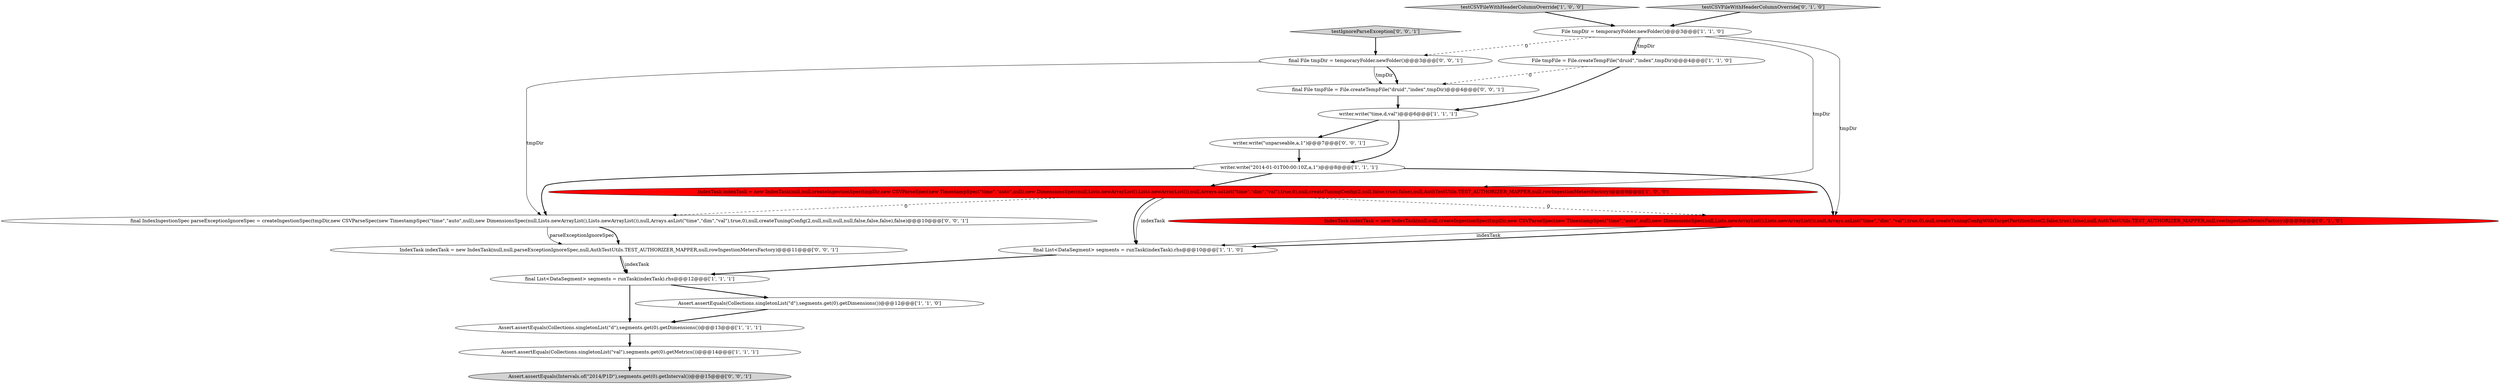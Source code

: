 digraph {
11 [style = filled, label = "IndexTask indexTask = new IndexTask(null,null,createIngestionSpec(tmpDir,new CSVParseSpec(new TimestampSpec(\"time\",\"auto\",null),new DimensionsSpec(null,Lists.newArrayList(),Lists.newArrayList()),null,Arrays.asList(\"time\",\"dim\",\"val\"),true,0),null,createTuningConfigWithTargetPartitionSize(2,false,true),false),null,AuthTestUtils.TEST_AUTHORIZER_MAPPER,null,rowIngestionMetersFactory)@@@9@@@['0', '1', '0']", fillcolor = red, shape = ellipse image = "AAA1AAABBB2BBB"];
18 [style = filled, label = "writer.write(\"unparseable,a,1\")@@@7@@@['0', '0', '1']", fillcolor = white, shape = ellipse image = "AAA0AAABBB3BBB"];
10 [style = filled, label = "testCSVFileWithHeaderColumnOverride['1', '0', '0']", fillcolor = lightgray, shape = diamond image = "AAA0AAABBB1BBB"];
12 [style = filled, label = "testCSVFileWithHeaderColumnOverride['0', '1', '0']", fillcolor = lightgray, shape = diamond image = "AAA0AAABBB2BBB"];
6 [style = filled, label = "final List<DataSegment> segments = runTask(indexTask).rhs@@@12@@@['1', '1', '1']", fillcolor = white, shape = ellipse image = "AAA0AAABBB1BBB"];
5 [style = filled, label = "Assert.assertEquals(Collections.singletonList(\"d\"),segments.get(0).getDimensions())@@@13@@@['1', '1', '1']", fillcolor = white, shape = ellipse image = "AAA0AAABBB1BBB"];
8 [style = filled, label = "final List<DataSegment> segments = runTask(indexTask).rhs@@@10@@@['1', '1', '0']", fillcolor = white, shape = ellipse image = "AAA0AAABBB1BBB"];
7 [style = filled, label = "writer.write(\"time,d,val\")@@@6@@@['1', '1', '1']", fillcolor = white, shape = ellipse image = "AAA0AAABBB1BBB"];
13 [style = filled, label = "Assert.assertEquals(Intervals.of(\"2014/P1D\"),segments.get(0).getInterval())@@@15@@@['0', '0', '1']", fillcolor = lightgray, shape = ellipse image = "AAA0AAABBB3BBB"];
17 [style = filled, label = "final File tmpFile = File.createTempFile(\"druid\",\"index\",tmpDir)@@@4@@@['0', '0', '1']", fillcolor = white, shape = ellipse image = "AAA0AAABBB3BBB"];
2 [style = filled, label = "Assert.assertEquals(Collections.singletonList(\"d\"),segments.get(0).getDimensions())@@@12@@@['1', '1', '0']", fillcolor = white, shape = ellipse image = "AAA0AAABBB1BBB"];
9 [style = filled, label = "writer.write(\"2014-01-01T00:00:10Z,a,1\")@@@8@@@['1', '1', '1']", fillcolor = white, shape = ellipse image = "AAA0AAABBB1BBB"];
16 [style = filled, label = "testIgnoreParseException['0', '0', '1']", fillcolor = lightgray, shape = diamond image = "AAA0AAABBB3BBB"];
14 [style = filled, label = "final File tmpDir = temporaryFolder.newFolder()@@@3@@@['0', '0', '1']", fillcolor = white, shape = ellipse image = "AAA0AAABBB3BBB"];
1 [style = filled, label = "File tmpFile = File.createTempFile(\"druid\",\"index\",tmpDir)@@@4@@@['1', '1', '0']", fillcolor = white, shape = ellipse image = "AAA0AAABBB1BBB"];
4 [style = filled, label = "IndexTask indexTask = new IndexTask(null,null,createIngestionSpec(tmpDir,new CSVParseSpec(new TimestampSpec(\"time\",\"auto\",null),new DimensionsSpec(null,Lists.newArrayList(),Lists.newArrayList()),null,Arrays.asList(\"time\",\"dim\",\"val\"),true,0),null,createTuningConfig(2,null,false,true),false),null,AuthTestUtils.TEST_AUTHORIZER_MAPPER,null,rowIngestionMetersFactory)@@@9@@@['1', '0', '0']", fillcolor = red, shape = ellipse image = "AAA1AAABBB1BBB"];
19 [style = filled, label = "final IndexIngestionSpec parseExceptionIgnoreSpec = createIngestionSpec(tmpDir,new CSVParseSpec(new TimestampSpec(\"time\",\"auto\",null),new DimensionsSpec(null,Lists.newArrayList(),Lists.newArrayList()),null,Arrays.asList(\"time\",\"dim\",\"val\"),true,0),null,createTuningConfig(2,null,null,null,null,false,false,false),false)@@@10@@@['0', '0', '1']", fillcolor = white, shape = ellipse image = "AAA0AAABBB3BBB"];
0 [style = filled, label = "File tmpDir = temporaryFolder.newFolder()@@@3@@@['1', '1', '0']", fillcolor = white, shape = ellipse image = "AAA0AAABBB1BBB"];
3 [style = filled, label = "Assert.assertEquals(Collections.singletonList(\"val\"),segments.get(0).getMetrics())@@@14@@@['1', '1', '1']", fillcolor = white, shape = ellipse image = "AAA0AAABBB1BBB"];
15 [style = filled, label = "IndexTask indexTask = new IndexTask(null,null,parseExceptionIgnoreSpec,null,AuthTestUtils.TEST_AUTHORIZER_MAPPER,null,rowIngestionMetersFactory)@@@11@@@['0', '0', '1']", fillcolor = white, shape = ellipse image = "AAA0AAABBB3BBB"];
5->3 [style = bold, label=""];
0->4 [style = solid, label="tmpDir"];
9->11 [style = bold, label=""];
19->15 [style = solid, label="parseExceptionIgnoreSpec"];
14->17 [style = solid, label="tmpDir"];
9->4 [style = bold, label=""];
4->8 [style = solid, label="indexTask"];
14->17 [style = bold, label=""];
8->6 [style = bold, label=""];
15->6 [style = bold, label=""];
12->0 [style = bold, label=""];
1->7 [style = bold, label=""];
6->2 [style = bold, label=""];
17->7 [style = bold, label=""];
7->9 [style = bold, label=""];
0->14 [style = dashed, label="0"];
6->5 [style = bold, label=""];
1->17 [style = dashed, label="0"];
15->6 [style = solid, label="indexTask"];
0->1 [style = bold, label=""];
10->0 [style = bold, label=""];
18->9 [style = bold, label=""];
7->18 [style = bold, label=""];
9->19 [style = bold, label=""];
3->13 [style = bold, label=""];
4->8 [style = bold, label=""];
11->8 [style = bold, label=""];
16->14 [style = bold, label=""];
4->19 [style = dashed, label="0"];
0->11 [style = solid, label="tmpDir"];
11->8 [style = solid, label="indexTask"];
14->19 [style = solid, label="tmpDir"];
4->11 [style = dashed, label="0"];
19->15 [style = bold, label=""];
0->1 [style = solid, label="tmpDir"];
2->5 [style = bold, label=""];
}

